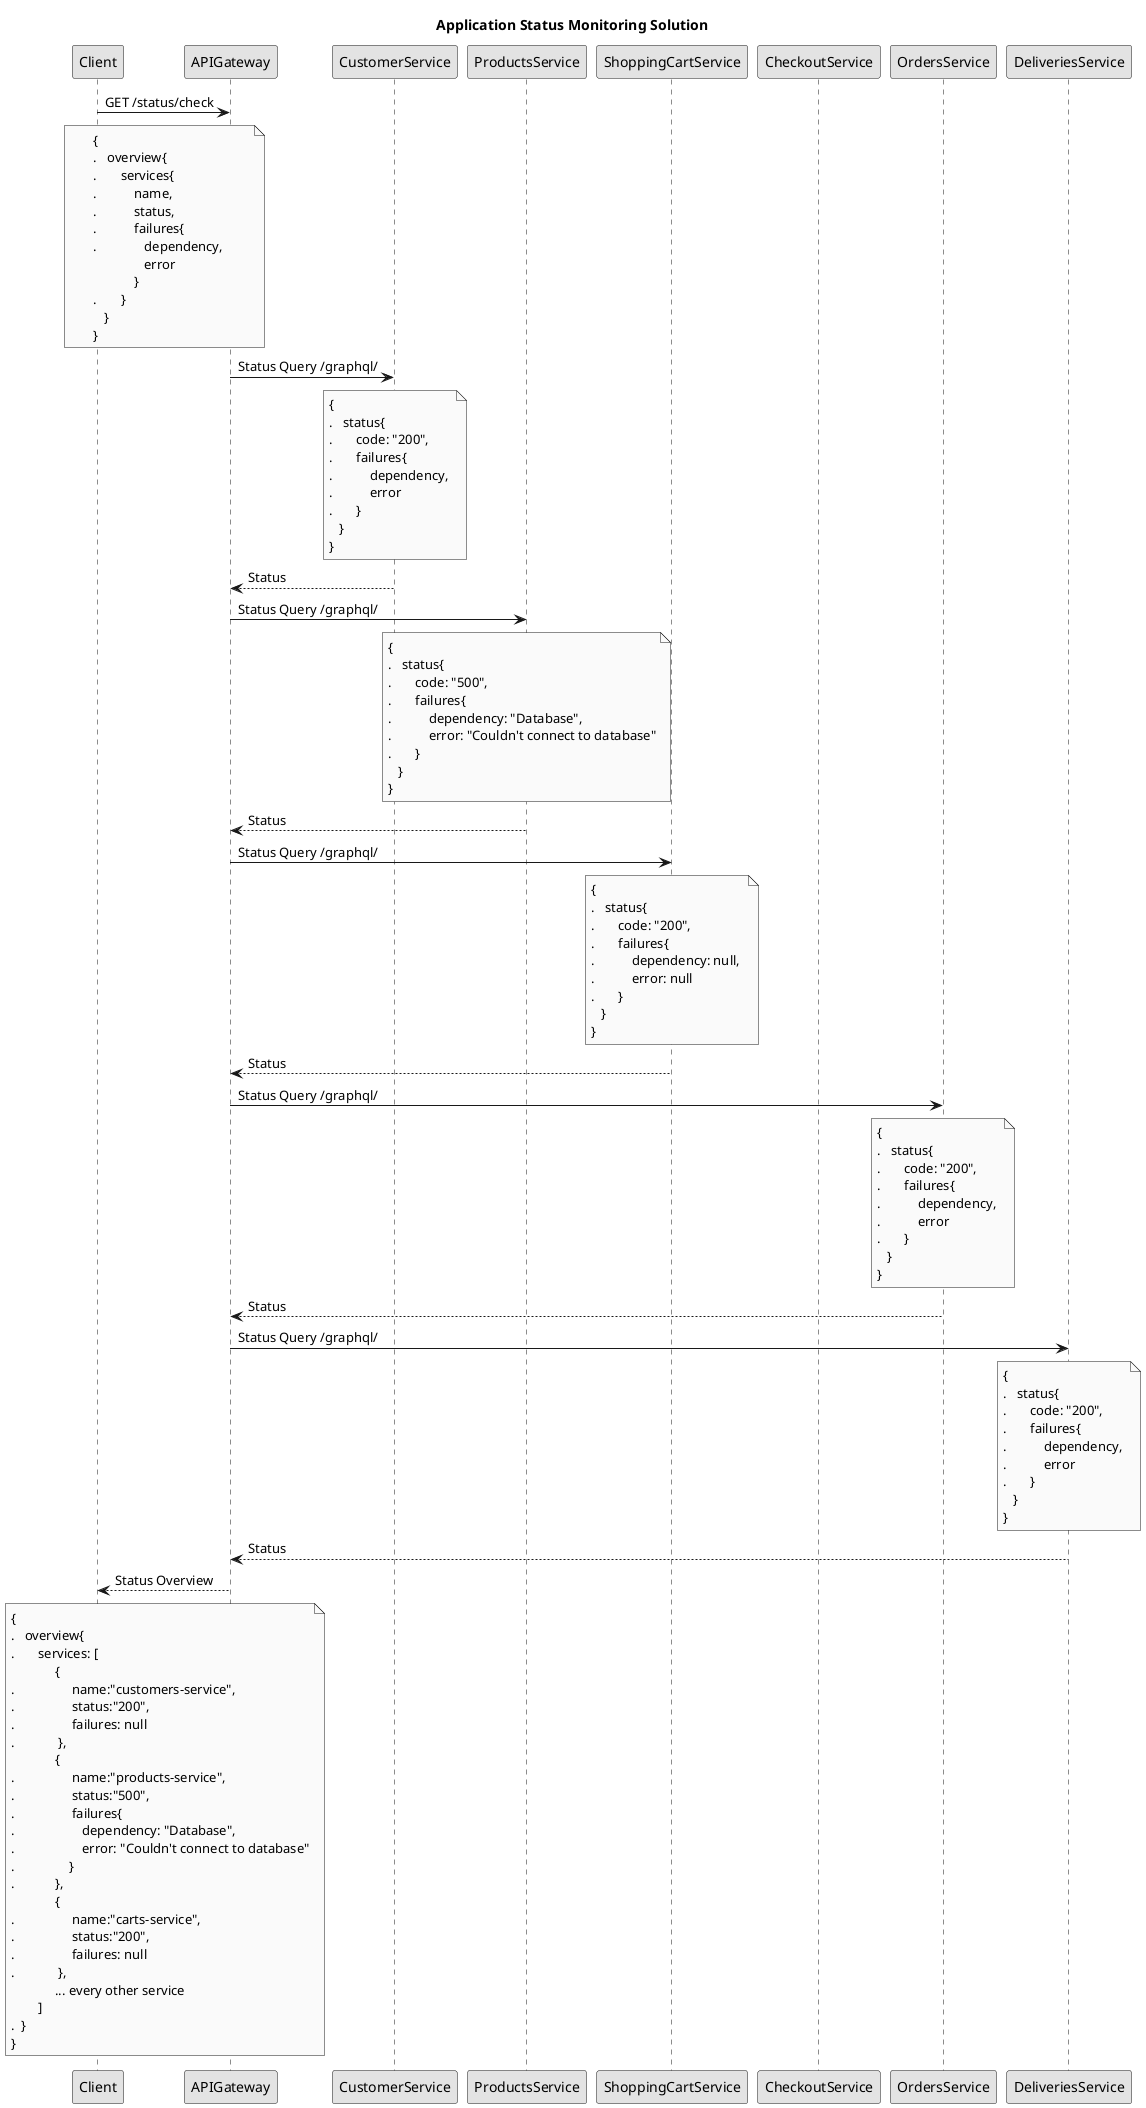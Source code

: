 @startuml

skinparam monochrome true

title Application Status Monitoring Solution
participant Client as client
participant APIGateway as api
participant CustomerService as cs
participant ProductsService as ps
participant ShoppingCartService as scs
participant CheckoutService as checkout
participant OrdersService as os
participant DeliveriesService as ds

client->api: GET /status/check
note over client, api: { \n.   overview{\n.       services{ \n.           name, \n.           status, \n.           failures{ \n.              dependency, \n               error\n            }\n.       }\n   }\n}

api->cs: Status Query /graphql/
note over cs: { \n.   status{\n.       code: "200", \n.       failures{ \n.           dependency, \n.           error\n.       }\n   }\n}
cs-->api: Status

api->ps: Status Query /graphql/
note over ps: { \n.   status{\n.       code: "500", \n.       failures{ \n.           dependency: "Database", \n.           error: "Couldn't connect to database"\n.       }\n   }\n}
ps-->api: Status

api->scs: Status Query /graphql/
note over scs: { \n.   status{\n.       code: "200", \n.       failures{ \n.           dependency: null, \n.           error: null\n.       }\n   }\n}
scs-->api: Status

api->os: Status Query /graphql/
note over os: { \n.   status{\n.       code: "200", \n.       failures{ \n.           dependency, \n.           error\n.       }\n   }\n}
os-->api: Status

api->ds: Status Query /graphql/
note over ds: { \n.   status{\n.       code: "200", \n.       failures{ \n.           dependency, \n.           error\n.       }\n   }\n}
ds-->api: Status

api-->client: Status Overview
note over client, api: { \n.   overview{\n.       services: [            \n             { \n.                 name:"customers-service", \n.                 status:"200", \n.                 failures: null\n.             },\n             { \n.                 name:"products-service", \n.                 status:"500", \n.                 failures{ \n.                    dependency: "Database", \n.                    error: "Couldn't connect to database"\n.                }\n.            },\n             { \n.                 name:"carts-service", \n.                 status:"200", \n.                 failures: null\n.             },\n             ... every other service\n        ]\n.  }\n}

@enduml
